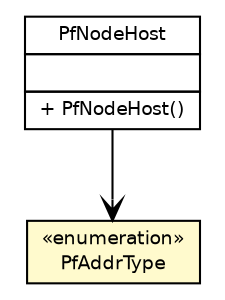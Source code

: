 #!/usr/local/bin/dot
#
# Class diagram 
# Generated by UmlGraph version 4.6 (http://www.spinellis.gr/sw/umlgraph)
#

digraph G {
	edge [fontname="Helvetica",fontsize=10,labelfontname="Helvetica",labelfontsize=10];
	node [fontname="Helvetica",fontsize=10,shape=plaintext];
	// fr.univrennes1.cri.jtacl.equipments.openbsd.PfAddrType
	c18557 [label=<<table border="0" cellborder="1" cellspacing="0" cellpadding="2" port="p" bgcolor="lemonChiffon" href="./PfAddrType.html">
		<tr><td><table border="0" cellspacing="0" cellpadding="1">
			<tr><td> &laquo;enumeration&raquo; </td></tr>
			<tr><td> PfAddrType </td></tr>
		</table></td></tr>
		</table>>, fontname="Helvetica", fontcolor="black", fontsize=9.0];
	// fr.univrennes1.cri.jtacl.equipments.openbsd.PfNodeHost
	c18559 [label=<<table border="0" cellborder="1" cellspacing="0" cellpadding="2" port="p" href="./PfNodeHost.html">
		<tr><td><table border="0" cellspacing="0" cellpadding="1">
			<tr><td> PfNodeHost </td></tr>
		</table></td></tr>
		<tr><td><table border="0" cellspacing="0" cellpadding="1">
			<tr><td align="left">  </td></tr>
		</table></td></tr>
		<tr><td><table border="0" cellspacing="0" cellpadding="1">
			<tr><td align="left"> + PfNodeHost() </td></tr>
		</table></td></tr>
		</table>>, fontname="Helvetica", fontcolor="black", fontsize=9.0];
	// fr.univrennes1.cri.jtacl.equipments.openbsd.PfNodeHost NAVASSOC fr.univrennes1.cri.jtacl.equipments.openbsd.PfAddrType
	c18559:p -> c18557:p [taillabel="", label="", headlabel="", fontname="Helvetica", fontcolor="black", fontsize=10.0, color="black", arrowhead=open];
}

